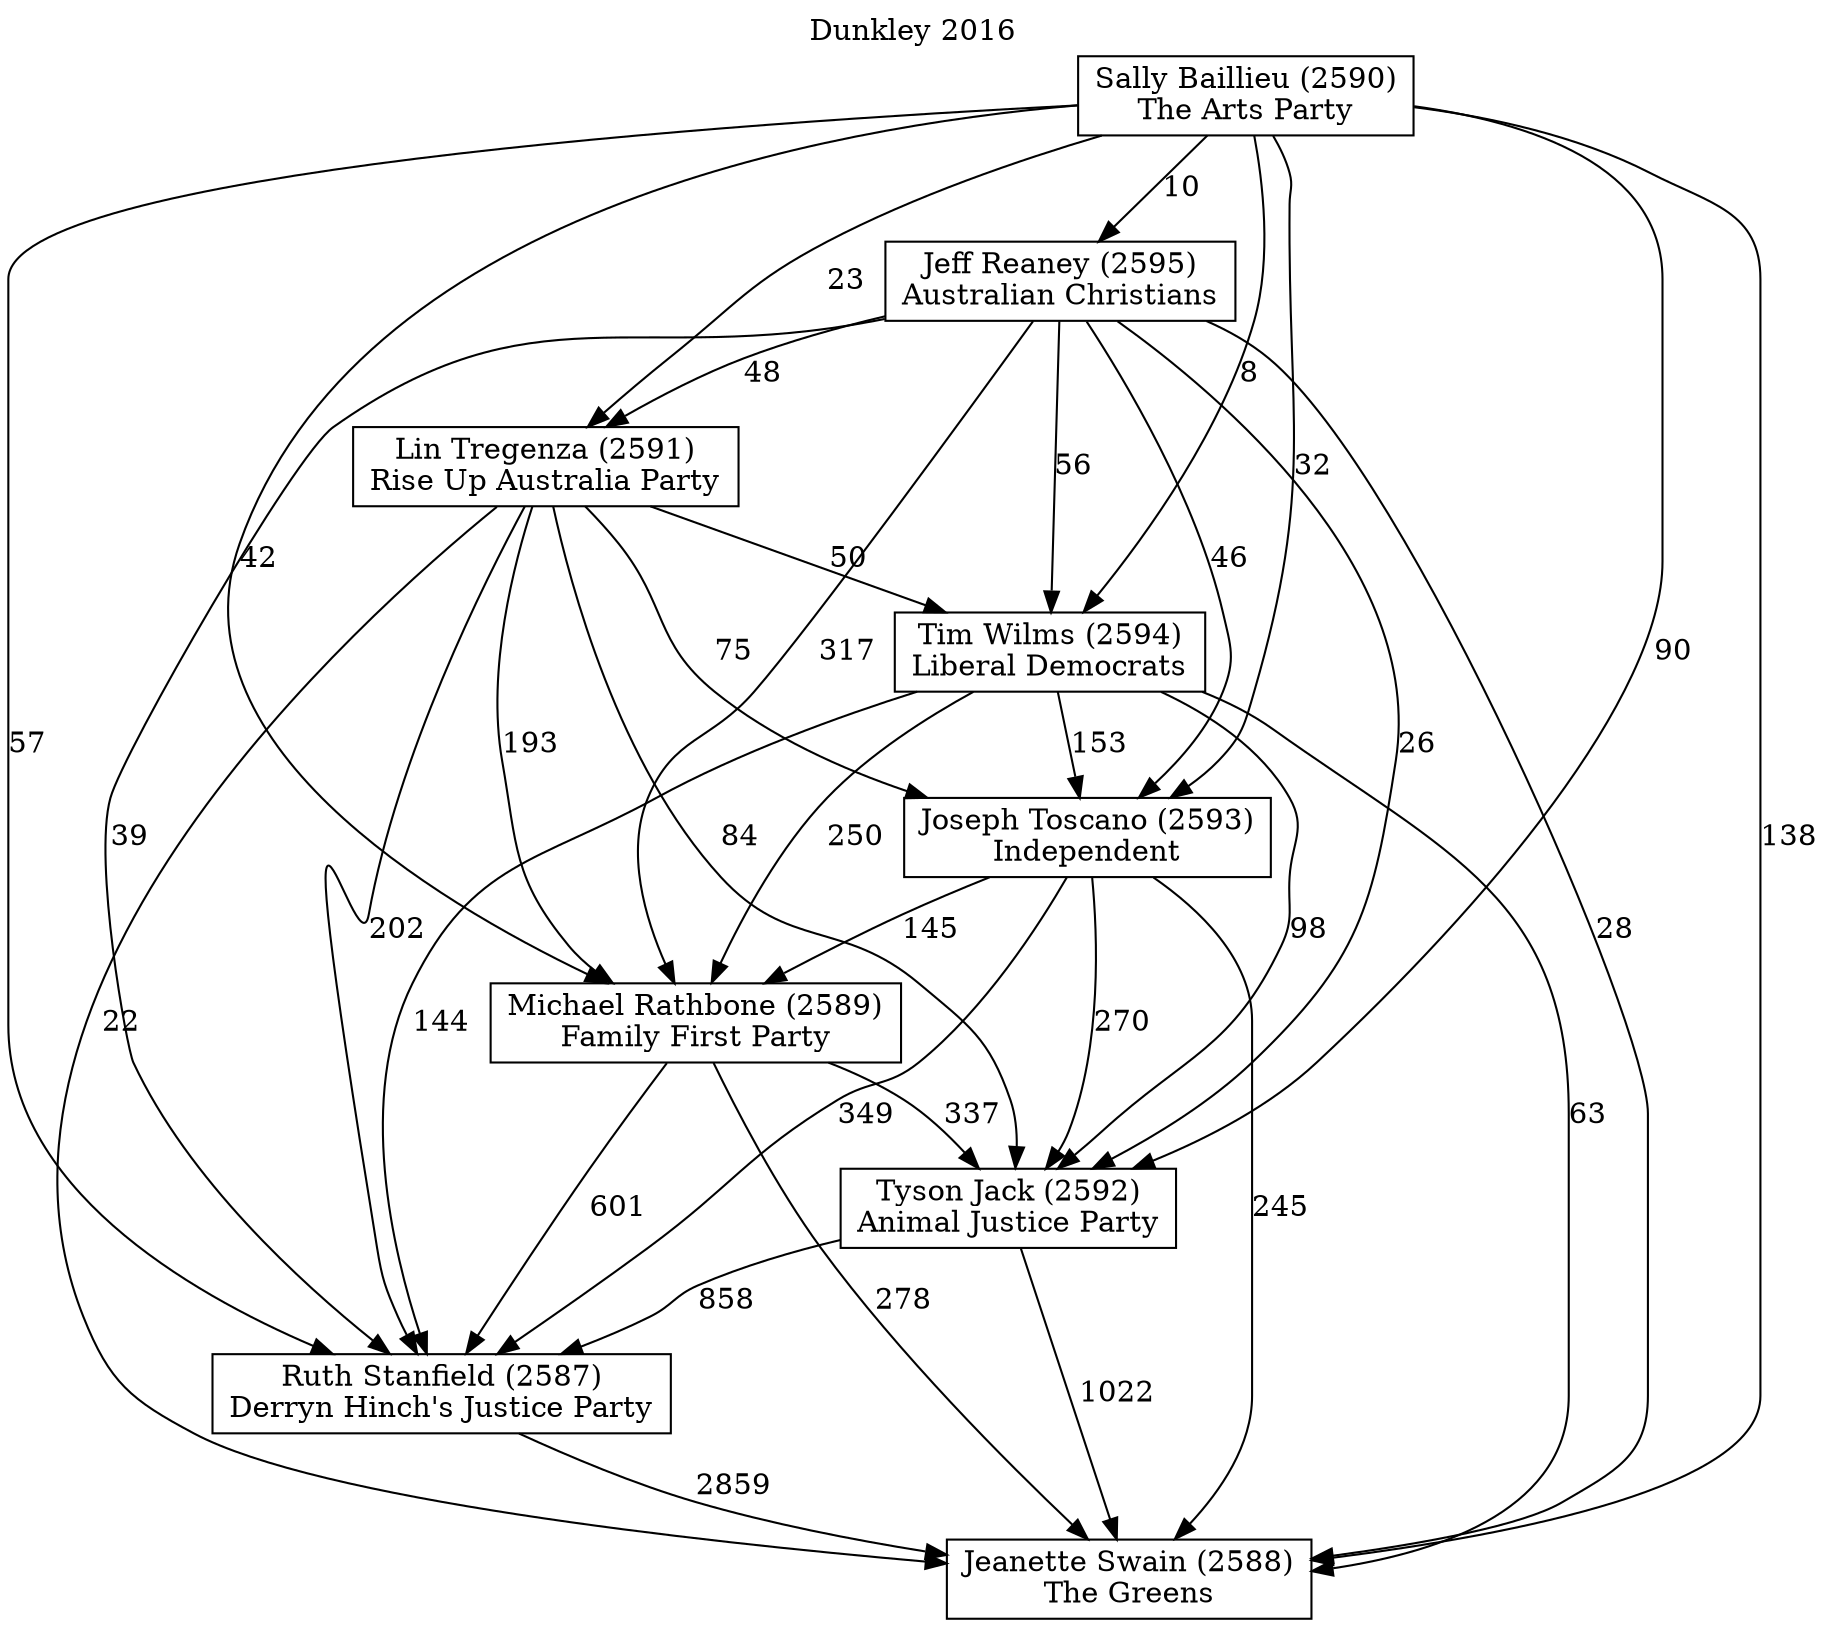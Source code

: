 // House preference flow
digraph "Jeanette Swain (2588)_Dunkley_2016" {
	graph [label="Dunkley 2016" labelloc=t mclimit=10]
	node [shape=box]
	"Jeff Reaney (2595)" [label="Jeff Reaney (2595)
Australian Christians"]
	"Ruth Stanfield (2587)" [label="Ruth Stanfield (2587)
Derryn Hinch's Justice Party"]
	"Jeanette Swain (2588)" [label="Jeanette Swain (2588)
The Greens"]
	"Michael Rathbone (2589)" [label="Michael Rathbone (2589)
Family First Party"]
	"Joseph Toscano (2593)" [label="Joseph Toscano (2593)
Independent"]
	"Lin Tregenza (2591)" [label="Lin Tregenza (2591)
Rise Up Australia Party"]
	"Tim Wilms (2594)" [label="Tim Wilms (2594)
Liberal Democrats"]
	"Sally Baillieu (2590)" [label="Sally Baillieu (2590)
The Arts Party"]
	"Tyson Jack (2592)" [label="Tyson Jack (2592)
Animal Justice Party"]
	"Joseph Toscano (2593)" -> "Tyson Jack (2592)" [label=270]
	"Sally Baillieu (2590)" -> "Michael Rathbone (2589)" [label=42]
	"Joseph Toscano (2593)" -> "Michael Rathbone (2589)" [label=145]
	"Jeff Reaney (2595)" -> "Ruth Stanfield (2587)" [label=39]
	"Jeff Reaney (2595)" -> "Lin Tregenza (2591)" [label=48]
	"Sally Baillieu (2590)" -> "Tim Wilms (2594)" [label=8]
	"Lin Tregenza (2591)" -> "Tyson Jack (2592)" [label=84]
	"Tim Wilms (2594)" -> "Ruth Stanfield (2587)" [label=144]
	"Tim Wilms (2594)" -> "Joseph Toscano (2593)" [label=153]
	"Michael Rathbone (2589)" -> "Tyson Jack (2592)" [label=337]
	"Jeff Reaney (2595)" -> "Tim Wilms (2594)" [label=56]
	"Michael Rathbone (2589)" -> "Ruth Stanfield (2587)" [label=601]
	"Jeff Reaney (2595)" -> "Joseph Toscano (2593)" [label=46]
	"Tyson Jack (2592)" -> "Ruth Stanfield (2587)" [label=858]
	"Sally Baillieu (2590)" -> "Jeff Reaney (2595)" [label=10]
	"Lin Tregenza (2591)" -> "Ruth Stanfield (2587)" [label=202]
	"Lin Tregenza (2591)" -> "Michael Rathbone (2589)" [label=193]
	"Joseph Toscano (2593)" -> "Ruth Stanfield (2587)" [label=349]
	"Michael Rathbone (2589)" -> "Jeanette Swain (2588)" [label=278]
	"Sally Baillieu (2590)" -> "Lin Tregenza (2591)" [label=23]
	"Sally Baillieu (2590)" -> "Ruth Stanfield (2587)" [label=57]
	"Tim Wilms (2594)" -> "Jeanette Swain (2588)" [label=63]
	"Jeff Reaney (2595)" -> "Jeanette Swain (2588)" [label=28]
	"Jeff Reaney (2595)" -> "Tyson Jack (2592)" [label=26]
	"Lin Tregenza (2591)" -> "Joseph Toscano (2593)" [label=75]
	"Sally Baillieu (2590)" -> "Joseph Toscano (2593)" [label=32]
	"Ruth Stanfield (2587)" -> "Jeanette Swain (2588)" [label=2859]
	"Tyson Jack (2592)" -> "Jeanette Swain (2588)" [label=1022]
	"Sally Baillieu (2590)" -> "Tyson Jack (2592)" [label=90]
	"Joseph Toscano (2593)" -> "Jeanette Swain (2588)" [label=245]
	"Tim Wilms (2594)" -> "Michael Rathbone (2589)" [label=250]
	"Jeff Reaney (2595)" -> "Michael Rathbone (2589)" [label=317]
	"Lin Tregenza (2591)" -> "Tim Wilms (2594)" [label=50]
	"Lin Tregenza (2591)" -> "Jeanette Swain (2588)" [label=22]
	"Sally Baillieu (2590)" -> "Jeanette Swain (2588)" [label=138]
	"Tim Wilms (2594)" -> "Tyson Jack (2592)" [label=98]
}
